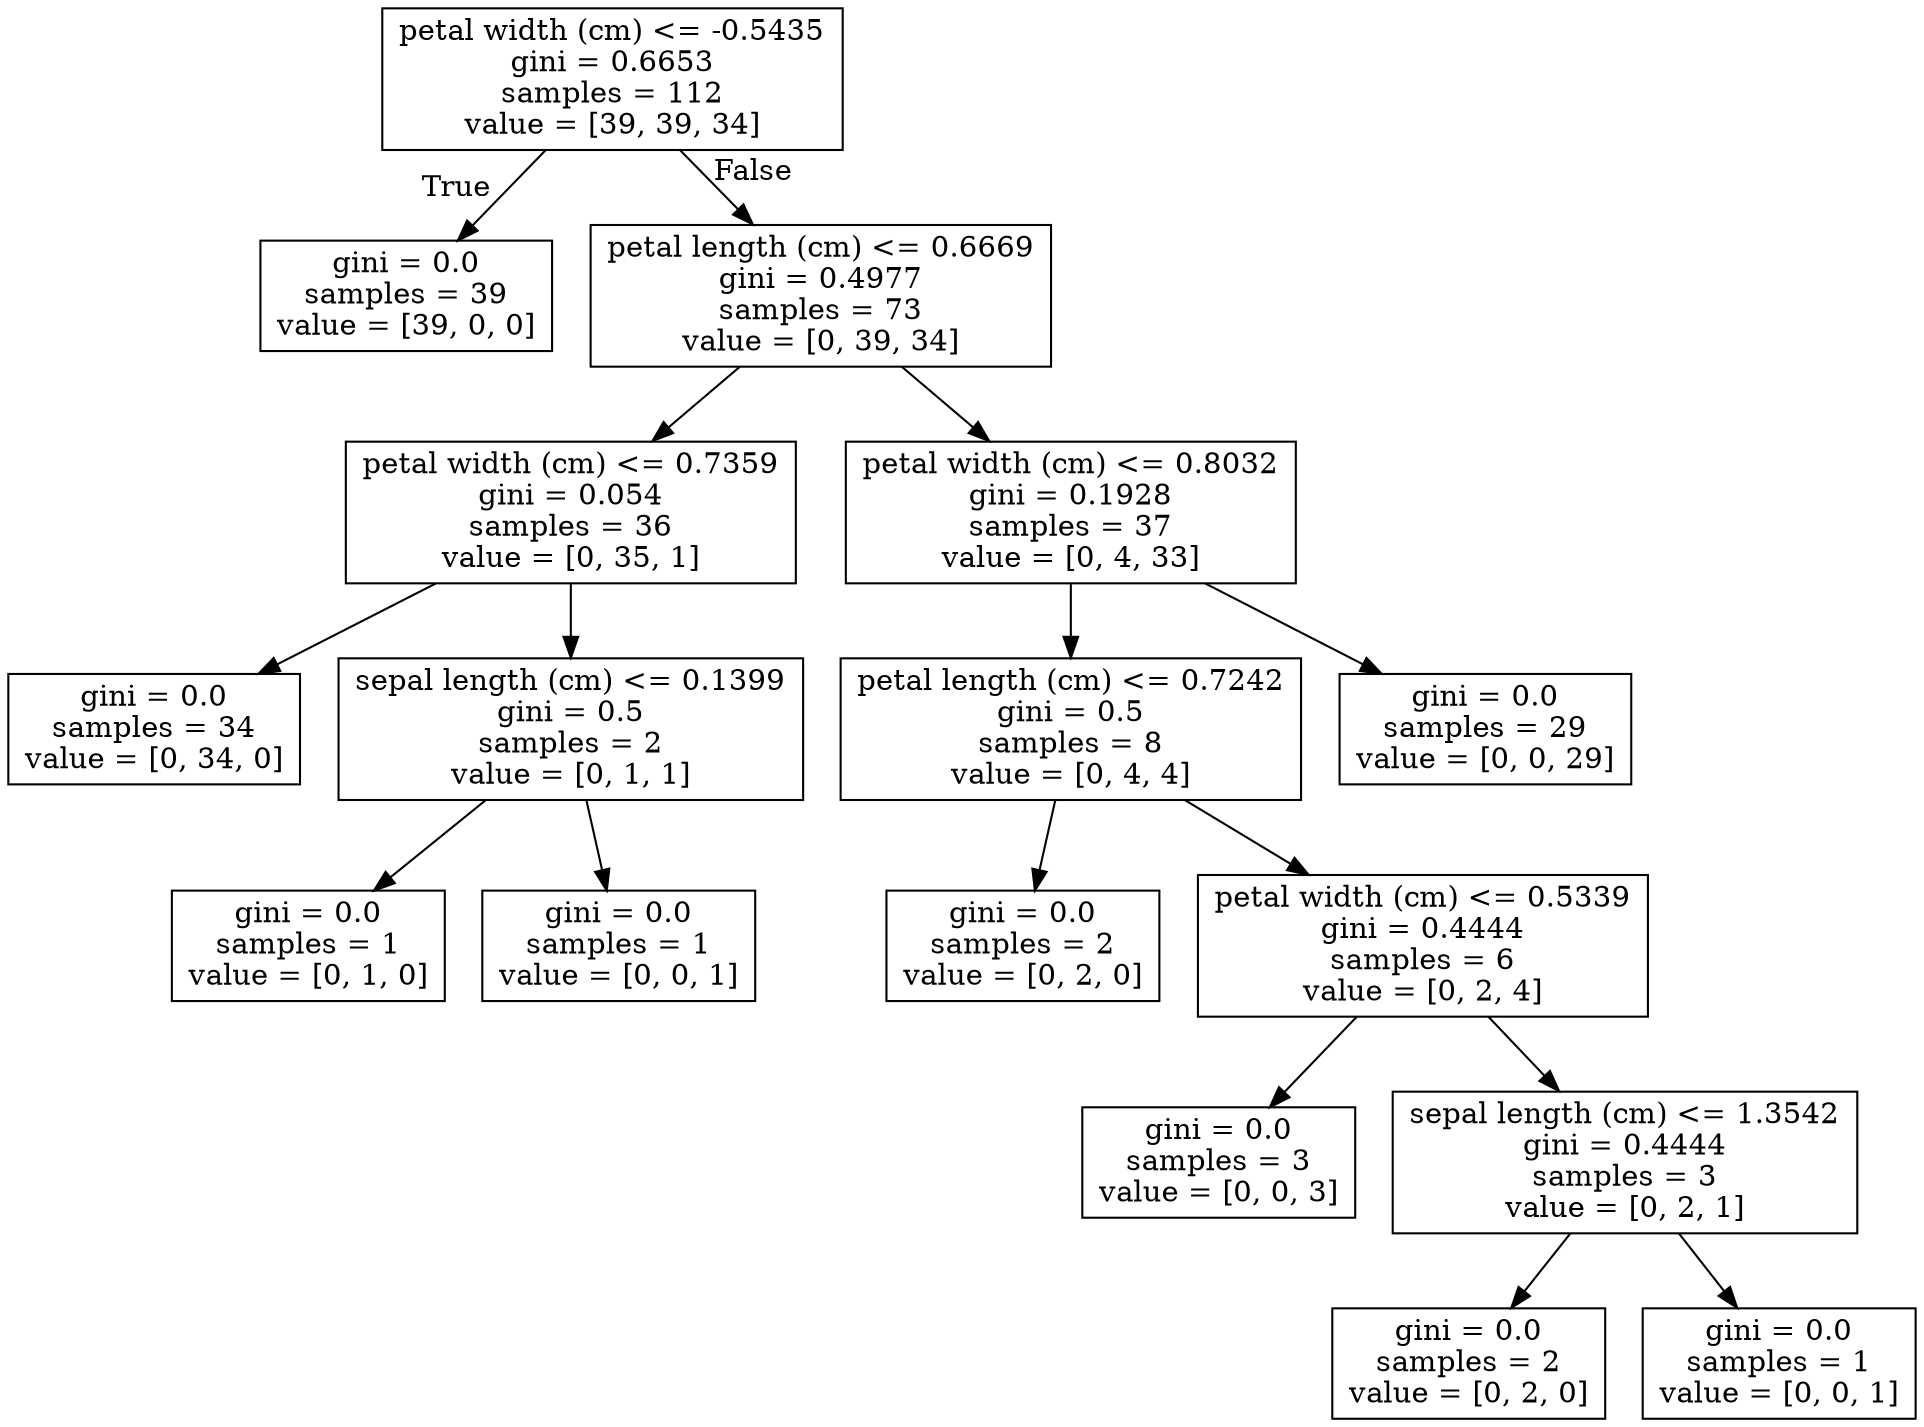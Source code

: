 digraph Tree {
node [shape=box] ;
0 [label="petal width (cm) <= -0.5435\ngini = 0.6653\nsamples = 112\nvalue = [39, 39, 34]"] ;
1 [label="gini = 0.0\nsamples = 39\nvalue = [39, 0, 0]"] ;
0 -> 1 [labeldistance=2.5, labelangle=45, headlabel="True"] ;
2 [label="petal length (cm) <= 0.6669\ngini = 0.4977\nsamples = 73\nvalue = [0, 39, 34]"] ;
0 -> 2 [labeldistance=2.5, labelangle=-45, headlabel="False"] ;
3 [label="petal width (cm) <= 0.7359\ngini = 0.054\nsamples = 36\nvalue = [0, 35, 1]"] ;
2 -> 3 ;
4 [label="gini = 0.0\nsamples = 34\nvalue = [0, 34, 0]"] ;
3 -> 4 ;
5 [label="sepal length (cm) <= 0.1399\ngini = 0.5\nsamples = 2\nvalue = [0, 1, 1]"] ;
3 -> 5 ;
6 [label="gini = 0.0\nsamples = 1\nvalue = [0, 1, 0]"] ;
5 -> 6 ;
7 [label="gini = 0.0\nsamples = 1\nvalue = [0, 0, 1]"] ;
5 -> 7 ;
8 [label="petal width (cm) <= 0.8032\ngini = 0.1928\nsamples = 37\nvalue = [0, 4, 33]"] ;
2 -> 8 ;
9 [label="petal length (cm) <= 0.7242\ngini = 0.5\nsamples = 8\nvalue = [0, 4, 4]"] ;
8 -> 9 ;
10 [label="gini = 0.0\nsamples = 2\nvalue = [0, 2, 0]"] ;
9 -> 10 ;
11 [label="petal width (cm) <= 0.5339\ngini = 0.4444\nsamples = 6\nvalue = [0, 2, 4]"] ;
9 -> 11 ;
12 [label="gini = 0.0\nsamples = 3\nvalue = [0, 0, 3]"] ;
11 -> 12 ;
13 [label="sepal length (cm) <= 1.3542\ngini = 0.4444\nsamples = 3\nvalue = [0, 2, 1]"] ;
11 -> 13 ;
14 [label="gini = 0.0\nsamples = 2\nvalue = [0, 2, 0]"] ;
13 -> 14 ;
15 [label="gini = 0.0\nsamples = 1\nvalue = [0, 0, 1]"] ;
13 -> 15 ;
16 [label="gini = 0.0\nsamples = 29\nvalue = [0, 0, 29]"] ;
8 -> 16 ;
}